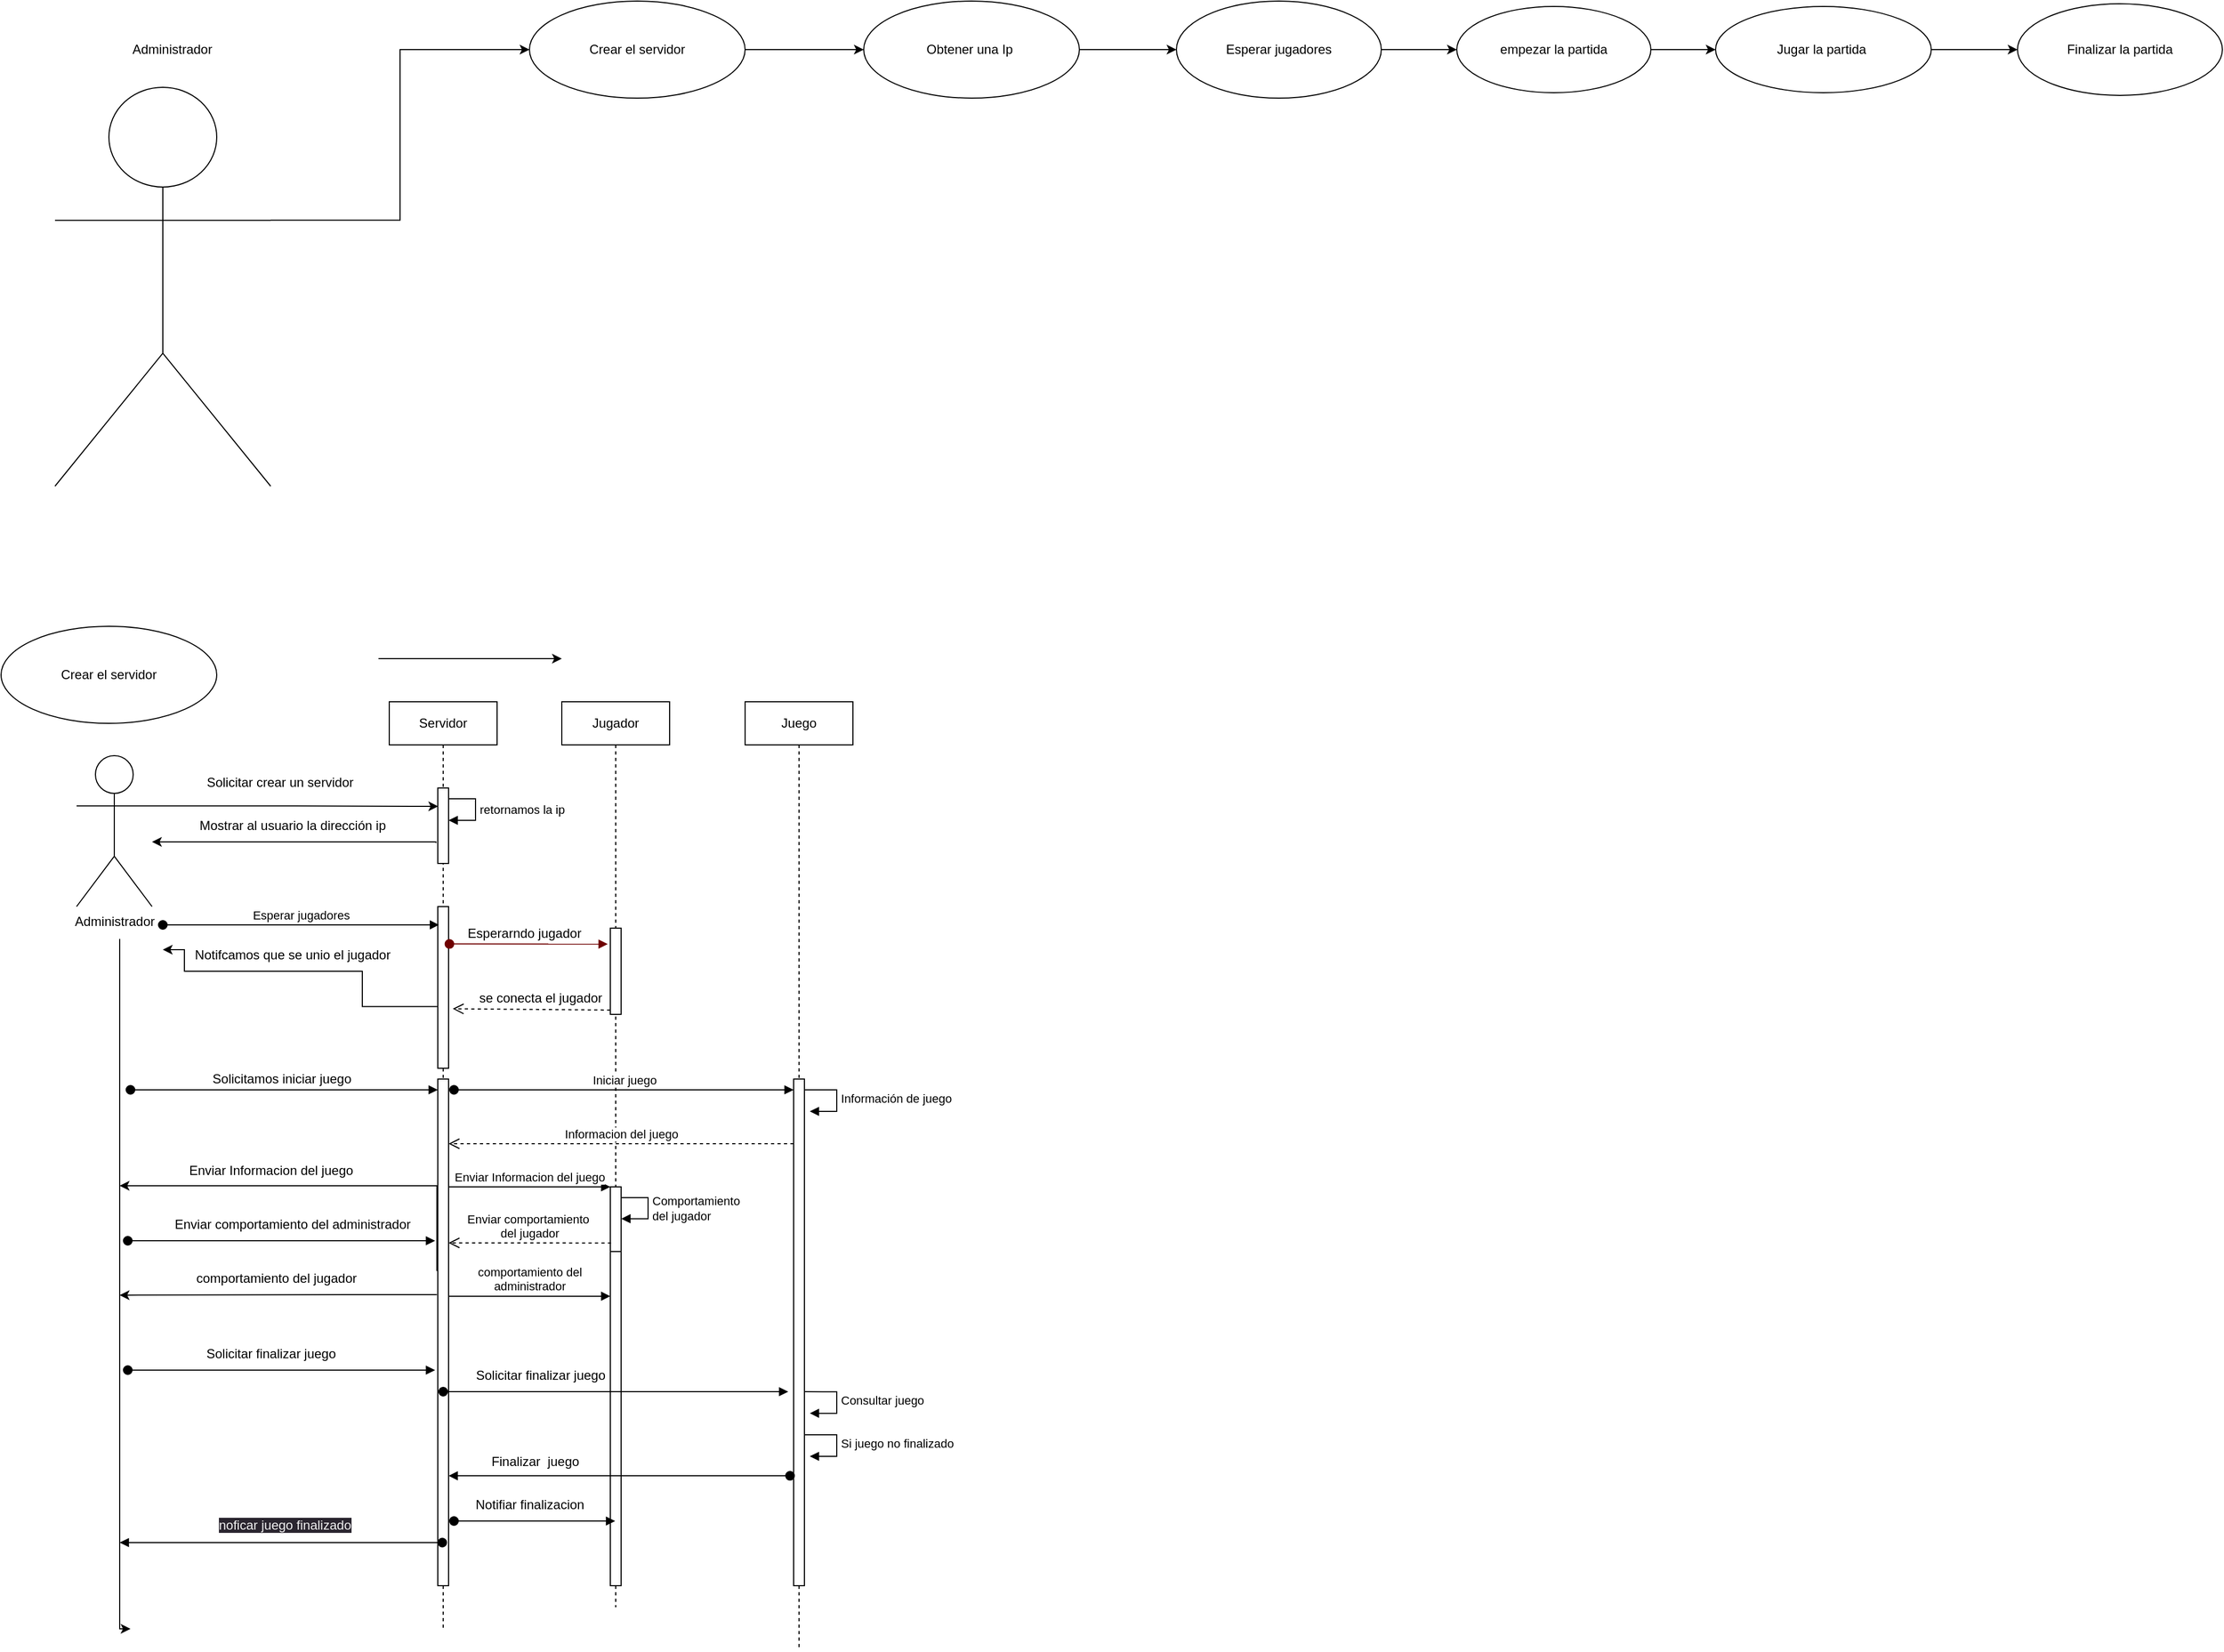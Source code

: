 <mxfile version="20.8.16" type="device"><diagram name="Página-1" id="Dd2w_sKkpY7ZzxhD8kP8"><mxGraphModel dx="1329" dy="809" grid="1" gridSize="10" guides="1" tooltips="1" connect="1" arrows="1" fold="1" page="1" pageScale="1" pageWidth="3300" pageHeight="4681" math="0" shadow="0"><root><mxCell id="0"/><mxCell id="1" parent="0"/><mxCell id="Tk4BI1dM1k7t2p53197--10" style="edgeStyle=orthogonalEdgeStyle;rounded=0;orthogonalLoop=1;jettySize=auto;html=1;exitX=1;exitY=0.333;exitDx=0;exitDy=0;exitPerimeter=0;entryX=0;entryY=0.5;entryDx=0;entryDy=0;" edge="1" parent="1" source="Tk4BI1dM1k7t2p53197--5" target="Tk4BI1dM1k7t2p53197--9"><mxGeometry relative="1" as="geometry"/></mxCell><mxCell id="Tk4BI1dM1k7t2p53197--5" value="" style="shape=umlActor;verticalLabelPosition=bottom;verticalAlign=top;html=1;" vertex="1" parent="1"><mxGeometry x="100" y="200" width="200" height="370" as="geometry"/></mxCell><mxCell id="Tk4BI1dM1k7t2p53197--7" value="Administrador&amp;nbsp;" style="text;html=1;align=center;verticalAlign=middle;resizable=0;points=[];autosize=1;strokeColor=none;fillColor=none;" vertex="1" parent="1"><mxGeometry x="160" y="150" width="100" height="30" as="geometry"/></mxCell><mxCell id="Tk4BI1dM1k7t2p53197--12" style="edgeStyle=orthogonalEdgeStyle;rounded=0;orthogonalLoop=1;jettySize=auto;html=1;exitX=1;exitY=0.5;exitDx=0;exitDy=0;entryX=0;entryY=0.5;entryDx=0;entryDy=0;" edge="1" parent="1" source="Tk4BI1dM1k7t2p53197--9" target="Tk4BI1dM1k7t2p53197--11"><mxGeometry relative="1" as="geometry"/></mxCell><mxCell id="Tk4BI1dM1k7t2p53197--9" value="Crear el servidor" style="ellipse;whiteSpace=wrap;html=1;" vertex="1" parent="1"><mxGeometry x="540" y="120" width="200" height="90" as="geometry"/></mxCell><mxCell id="Tk4BI1dM1k7t2p53197--14" style="edgeStyle=orthogonalEdgeStyle;rounded=0;orthogonalLoop=1;jettySize=auto;html=1;exitX=1;exitY=0.5;exitDx=0;exitDy=0;" edge="1" parent="1" source="Tk4BI1dM1k7t2p53197--11" target="Tk4BI1dM1k7t2p53197--13"><mxGeometry relative="1" as="geometry"/></mxCell><mxCell id="Tk4BI1dM1k7t2p53197--11" value="Obtener una Ip&amp;nbsp;" style="ellipse;whiteSpace=wrap;html=1;" vertex="1" parent="1"><mxGeometry x="850" y="120" width="200" height="90" as="geometry"/></mxCell><mxCell id="Tk4BI1dM1k7t2p53197--16" style="edgeStyle=orthogonalEdgeStyle;rounded=0;orthogonalLoop=1;jettySize=auto;html=1;exitX=1;exitY=0.5;exitDx=0;exitDy=0;entryX=0;entryY=0.5;entryDx=0;entryDy=0;" edge="1" parent="1" source="Tk4BI1dM1k7t2p53197--13" target="Tk4BI1dM1k7t2p53197--15"><mxGeometry relative="1" as="geometry"/></mxCell><mxCell id="Tk4BI1dM1k7t2p53197--13" value="Esperar jugadores" style="ellipse;whiteSpace=wrap;html=1;" vertex="1" parent="1"><mxGeometry x="1140" y="120" width="190" height="90" as="geometry"/></mxCell><mxCell id="Tk4BI1dM1k7t2p53197--18" style="edgeStyle=orthogonalEdgeStyle;rounded=0;orthogonalLoop=1;jettySize=auto;html=1;exitX=1;exitY=0.5;exitDx=0;exitDy=0;entryX=0;entryY=0.5;entryDx=0;entryDy=0;" edge="1" parent="1" source="Tk4BI1dM1k7t2p53197--15" target="Tk4BI1dM1k7t2p53197--17"><mxGeometry relative="1" as="geometry"/></mxCell><mxCell id="Tk4BI1dM1k7t2p53197--15" value="empezar la partida" style="ellipse;whiteSpace=wrap;html=1;" vertex="1" parent="1"><mxGeometry x="1400" y="125" width="180" height="80" as="geometry"/></mxCell><mxCell id="Tk4BI1dM1k7t2p53197--20" style="edgeStyle=orthogonalEdgeStyle;rounded=0;orthogonalLoop=1;jettySize=auto;html=1;exitX=1;exitY=0.5;exitDx=0;exitDy=0;entryX=0;entryY=0.5;entryDx=0;entryDy=0;" edge="1" parent="1" source="Tk4BI1dM1k7t2p53197--17" target="Tk4BI1dM1k7t2p53197--19"><mxGeometry relative="1" as="geometry"/></mxCell><mxCell id="Tk4BI1dM1k7t2p53197--17" value="Jugar la partida&amp;nbsp;" style="ellipse;whiteSpace=wrap;html=1;" vertex="1" parent="1"><mxGeometry x="1640" y="125" width="200" height="80" as="geometry"/></mxCell><mxCell id="Tk4BI1dM1k7t2p53197--19" value="Finalizar la partida" style="ellipse;whiteSpace=wrap;html=1;" vertex="1" parent="1"><mxGeometry x="1920" y="122.5" width="190" height="85" as="geometry"/></mxCell><mxCell id="Tk4BI1dM1k7t2p53197--21" value="Crear el servidor" style="ellipse;whiteSpace=wrap;html=1;" vertex="1" parent="1"><mxGeometry x="50" y="700" width="200" height="90" as="geometry"/></mxCell><mxCell id="Tk4BI1dM1k7t2p53197--22" value="Servidor" style="shape=umlLifeline;perimeter=lifelinePerimeter;whiteSpace=wrap;html=1;container=1;collapsible=0;recursiveResize=0;outlineConnect=0;" vertex="1" parent="1"><mxGeometry x="410" y="770" width="100" height="860" as="geometry"/></mxCell><mxCell id="Tk4BI1dM1k7t2p53197--40" value="" style="html=1;points=[];perimeter=orthogonalPerimeter;" vertex="1" parent="Tk4BI1dM1k7t2p53197--22"><mxGeometry x="45" y="190" width="10" height="150" as="geometry"/></mxCell><mxCell id="Tk4BI1dM1k7t2p53197--54" value="" style="html=1;points=[];perimeter=orthogonalPerimeter;" vertex="1" parent="Tk4BI1dM1k7t2p53197--22"><mxGeometry x="45" y="350" width="10" height="470" as="geometry"/></mxCell><mxCell id="Tk4BI1dM1k7t2p53197--55" value="" style="html=1;verticalAlign=bottom;startArrow=oval;endArrow=block;startSize=8;rounded=0;" edge="1" target="Tk4BI1dM1k7t2p53197--54" parent="Tk4BI1dM1k7t2p53197--22"><mxGeometry x="-0.158" y="10" relative="1" as="geometry"><mxPoint x="-240" y="360" as="sourcePoint"/><mxPoint as="offset"/></mxGeometry></mxCell><mxCell id="Tk4BI1dM1k7t2p53197--69" value="" style="html=1;points=[];perimeter=orthogonalPerimeter;" vertex="1" parent="Tk4BI1dM1k7t2p53197--22"><mxGeometry x="45" y="80" width="10" height="70" as="geometry"/></mxCell><mxCell id="Tk4BI1dM1k7t2p53197--73" value="retornamos la ip" style="edgeStyle=orthogonalEdgeStyle;html=1;align=left;spacingLeft=2;endArrow=block;rounded=0;" edge="1" target="Tk4BI1dM1k7t2p53197--69" parent="Tk4BI1dM1k7t2p53197--22" source="Tk4BI1dM1k7t2p53197--69"><mxGeometry relative="1" as="geometry"><mxPoint x="80" y="90" as="sourcePoint"/><Array as="points"><mxPoint x="80" y="90"/><mxPoint x="80" y="110"/></Array><mxPoint x="85" y="110" as="targetPoint"/></mxGeometry></mxCell><mxCell id="Tk4BI1dM1k7t2p53197--89" value="comportamiento del&lt;br&gt;administrador" style="html=1;verticalAlign=bottom;endArrow=block;entryX=0;entryY=0;rounded=0;" edge="1" parent="Tk4BI1dM1k7t2p53197--22"><mxGeometry relative="1" as="geometry"><mxPoint x="55" y="551.47" as="sourcePoint"/><mxPoint x="205" y="551.47" as="targetPoint"/></mxGeometry></mxCell><mxCell id="Tk4BI1dM1k7t2p53197--90" style="edgeStyle=orthogonalEdgeStyle;rounded=0;orthogonalLoop=1;jettySize=auto;html=1;exitX=-0.083;exitY=0.379;exitDx=0;exitDy=0;exitPerimeter=0;" edge="1" parent="Tk4BI1dM1k7t2p53197--22"><mxGeometry relative="1" as="geometry"><mxPoint x="44.17" y="550.01" as="sourcePoint"/><mxPoint x="-250" y="550.47" as="targetPoint"/><Array as="points"><mxPoint x="-35" y="550.47"/><mxPoint x="-250" y="550.47"/></Array></mxGeometry></mxCell><mxCell id="Tk4BI1dM1k7t2p53197--24" style="edgeStyle=orthogonalEdgeStyle;rounded=0;orthogonalLoop=1;jettySize=auto;html=1;exitX=1;exitY=0.333;exitDx=0;exitDy=0;exitPerimeter=0;entryX=0.033;entryY=0.213;entryDx=0;entryDy=0;entryPerimeter=0;" edge="1" parent="1" source="Tk4BI1dM1k7t2p53197--23"><mxGeometry relative="1" as="geometry"><mxPoint x="455.33" y="867.04" as="targetPoint"/></mxGeometry></mxCell><mxCell id="Tk4BI1dM1k7t2p53197--23" value="Administrador" style="shape=umlActor;verticalLabelPosition=bottom;verticalAlign=top;html=1;" vertex="1" parent="1"><mxGeometry x="120" y="820" width="70" height="140" as="geometry"/></mxCell><mxCell id="Tk4BI1dM1k7t2p53197--26" value="Solicitar crear un servidor&amp;nbsp;" style="text;html=1;align=center;verticalAlign=middle;resizable=0;points=[];autosize=1;strokeColor=none;fillColor=none;" vertex="1" parent="1"><mxGeometry x="230" y="830" width="160" height="30" as="geometry"/></mxCell><mxCell id="Tk4BI1dM1k7t2p53197--35" style="edgeStyle=orthogonalEdgeStyle;rounded=0;orthogonalLoop=1;jettySize=auto;html=1;exitX=-0.167;exitY=0.638;exitDx=0;exitDy=0;exitPerimeter=0;" edge="1" parent="1" target="Tk4BI1dM1k7t2p53197--23"><mxGeometry relative="1" as="geometry"><mxPoint x="453.33" y="901.04" as="sourcePoint"/><mxPoint x="610" y="920" as="targetPoint"/><Array as="points"><mxPoint x="260" y="900"/><mxPoint x="260" y="900"/></Array></mxGeometry></mxCell><mxCell id="Tk4BI1dM1k7t2p53197--36" value="Mostrar al usuario la dirección ip" style="text;html=1;align=center;verticalAlign=middle;resizable=0;points=[];autosize=1;strokeColor=none;fillColor=none;" vertex="1" parent="1"><mxGeometry x="220" y="870" width="200" height="30" as="geometry"/></mxCell><mxCell id="Tk4BI1dM1k7t2p53197--37" style="edgeStyle=orthogonalEdgeStyle;rounded=0;orthogonalLoop=1;jettySize=auto;html=1;" edge="1" parent="1"><mxGeometry relative="1" as="geometry"><mxPoint x="400" y="730" as="sourcePoint"/><mxPoint x="570" y="730" as="targetPoint"/><Array as="points"><mxPoint x="550" y="730"/></Array></mxGeometry></mxCell><mxCell id="Tk4BI1dM1k7t2p53197--41" value="Esperar jugadores" style="html=1;verticalAlign=bottom;startArrow=oval;endArrow=block;startSize=8;rounded=0;entryX=0.12;entryY=0.113;entryDx=0;entryDy=0;entryPerimeter=0;" edge="1" target="Tk4BI1dM1k7t2p53197--40" parent="1"><mxGeometry relative="1" as="geometry"><mxPoint x="200" y="977" as="sourcePoint"/></mxGeometry></mxCell><mxCell id="Tk4BI1dM1k7t2p53197--43" value="Jugador" style="shape=umlLifeline;perimeter=lifelinePerimeter;whiteSpace=wrap;html=1;container=1;collapsible=0;recursiveResize=0;outlineConnect=0;" vertex="1" parent="1"><mxGeometry x="570" y="770" width="100" height="840" as="geometry"/></mxCell><mxCell id="Tk4BI1dM1k7t2p53197--47" value="" style="html=1;points=[];perimeter=orthogonalPerimeter;" vertex="1" parent="Tk4BI1dM1k7t2p53197--43"><mxGeometry x="45" y="210" width="10" height="80" as="geometry"/></mxCell><mxCell id="Tk4BI1dM1k7t2p53197--80" value="" style="html=1;points=[];perimeter=orthogonalPerimeter;" vertex="1" parent="Tk4BI1dM1k7t2p53197--43"><mxGeometry x="45" y="450" width="10" height="80" as="geometry"/></mxCell><mxCell id="Tk4BI1dM1k7t2p53197--86" value="Comportamiento&lt;br&gt;del jugador" style="edgeStyle=orthogonalEdgeStyle;html=1;align=left;spacingLeft=2;endArrow=block;rounded=0;entryX=1.019;entryY=0.37;entryDx=0;entryDy=0;entryPerimeter=0;" edge="1" parent="Tk4BI1dM1k7t2p53197--43" target="Tk4BI1dM1k7t2p53197--80"><mxGeometry relative="1" as="geometry"><mxPoint x="55" y="460" as="sourcePoint"/><Array as="points"><mxPoint x="80" y="460"/><mxPoint x="80" y="480"/></Array><mxPoint x="60" y="480" as="targetPoint"/></mxGeometry></mxCell><mxCell id="Tk4BI1dM1k7t2p53197--88" value="" style="html=1;points=[];perimeter=orthogonalPerimeter;" vertex="1" parent="Tk4BI1dM1k7t2p53197--43"><mxGeometry x="45" y="510" width="10" height="310" as="geometry"/></mxCell><mxCell id="Tk4BI1dM1k7t2p53197--45" value="" style="html=1;verticalAlign=bottom;startArrow=oval;endArrow=block;startSize=8;rounded=0;exitX=1.08;exitY=0.231;exitDx=0;exitDy=0;exitPerimeter=0;entryX=-0.241;entryY=0.185;entryDx=0;entryDy=0;entryPerimeter=0;fillColor=#a20025;strokeColor=#6F0000;" edge="1" target="Tk4BI1dM1k7t2p53197--47" parent="1" source="Tk4BI1dM1k7t2p53197--40"><mxGeometry x="0.383" y="5" relative="1" as="geometry"><mxPoint x="730" y="980" as="sourcePoint"/><mxPoint x="790" y="994.65" as="targetPoint"/><mxPoint as="offset"/></mxGeometry></mxCell><mxCell id="Tk4BI1dM1k7t2p53197--46" value="Esperarndo jugador" style="text;html=1;align=center;verticalAlign=middle;resizable=0;points=[];autosize=1;strokeColor=none;fillColor=none;" vertex="1" parent="1"><mxGeometry x="470" y="970" width="130" height="30" as="geometry"/></mxCell><mxCell id="Tk4BI1dM1k7t2p53197--49" value="" style="html=1;verticalAlign=bottom;endArrow=open;dashed=1;endSize=8;exitX=0;exitY=0.95;rounded=0;entryX=1.389;entryY=0.632;entryDx=0;entryDy=0;entryPerimeter=0;" edge="1" source="Tk4BI1dM1k7t2p53197--47" parent="1" target="Tk4BI1dM1k7t2p53197--40"><mxGeometry relative="1" as="geometry"><mxPoint x="720" y="1086" as="targetPoint"/></mxGeometry></mxCell><mxCell id="Tk4BI1dM1k7t2p53197--51" value="se conecta el jugador" style="text;html=1;align=center;verticalAlign=middle;resizable=0;points=[];autosize=1;strokeColor=none;fillColor=none;" vertex="1" parent="1"><mxGeometry x="480" y="1030" width="140" height="30" as="geometry"/></mxCell><mxCell id="Tk4BI1dM1k7t2p53197--52" value="Juego" style="shape=umlLifeline;perimeter=lifelinePerimeter;whiteSpace=wrap;html=1;container=1;collapsible=0;recursiveResize=0;outlineConnect=0;" vertex="1" parent="1"><mxGeometry x="740" y="770" width="100" height="880" as="geometry"/></mxCell><mxCell id="Tk4BI1dM1k7t2p53197--63" value="" style="html=1;points=[];perimeter=orthogonalPerimeter;" vertex="1" parent="Tk4BI1dM1k7t2p53197--52"><mxGeometry x="45" y="350" width="10" height="470" as="geometry"/></mxCell><mxCell id="Tk4BI1dM1k7t2p53197--79" value="Información de juego" style="edgeStyle=orthogonalEdgeStyle;html=1;align=left;spacingLeft=2;endArrow=block;rounded=0;entryX=1;entryY=0;" edge="1" parent="Tk4BI1dM1k7t2p53197--52"><mxGeometry relative="1" as="geometry"><mxPoint x="55" y="360" as="sourcePoint"/><Array as="points"><mxPoint x="85" y="360"/><mxPoint x="85" y="380"/></Array><mxPoint x="60" y="380" as="targetPoint"/></mxGeometry></mxCell><mxCell id="Tk4BI1dM1k7t2p53197--104" value="Consultar juego" style="edgeStyle=orthogonalEdgeStyle;html=1;align=left;spacingLeft=2;endArrow=block;rounded=0;entryX=1;entryY=0;" edge="1" parent="Tk4BI1dM1k7t2p53197--52"><mxGeometry relative="1" as="geometry"><mxPoint x="55" y="640.06" as="sourcePoint"/><Array as="points"><mxPoint x="85" y="640.06"/><mxPoint x="85" y="660.06"/></Array><mxPoint x="60" y="660.06" as="targetPoint"/></mxGeometry></mxCell><mxCell id="Tk4BI1dM1k7t2p53197--105" value="Si juego no finalizado" style="edgeStyle=orthogonalEdgeStyle;html=1;align=left;spacingLeft=2;endArrow=block;rounded=0;entryX=1;entryY=0;" edge="1" parent="Tk4BI1dM1k7t2p53197--52"><mxGeometry relative="1" as="geometry"><mxPoint x="55" y="680.0" as="sourcePoint"/><Array as="points"><mxPoint x="85" y="680"/><mxPoint x="85" y="700"/></Array><mxPoint x="60" y="700.0" as="targetPoint"/></mxGeometry></mxCell><mxCell id="Tk4BI1dM1k7t2p53197--56" style="edgeStyle=orthogonalEdgeStyle;rounded=0;orthogonalLoop=1;jettySize=auto;html=1;exitX=-0.056;exitY=0.618;exitDx=0;exitDy=0;exitPerimeter=0;" edge="1" parent="1" source="Tk4BI1dM1k7t2p53197--40"><mxGeometry relative="1" as="geometry"><mxPoint x="235" y="1020.02" as="sourcePoint"/><mxPoint x="200" y="1000" as="targetPoint"/><Array as="points"><mxPoint x="385" y="1053"/><mxPoint x="385" y="1020"/><mxPoint x="220" y="1020"/><mxPoint x="220" y="1000"/></Array></mxGeometry></mxCell><mxCell id="Tk4BI1dM1k7t2p53197--57" value="Notifcamos que se unio el jugador" style="text;html=1;align=center;verticalAlign=middle;resizable=0;points=[];autosize=1;strokeColor=none;fillColor=none;" vertex="1" parent="1"><mxGeometry x="220" y="990" width="200" height="30" as="geometry"/></mxCell><mxCell id="Tk4BI1dM1k7t2p53197--58" style="edgeStyle=orthogonalEdgeStyle;rounded=0;orthogonalLoop=1;jettySize=auto;html=1;" edge="1" parent="1"><mxGeometry relative="1" as="geometry"><mxPoint x="160" y="990" as="sourcePoint"/><mxPoint x="170" y="1630" as="targetPoint"/><Array as="points"><mxPoint x="160" y="1070"/><mxPoint x="160" y="1070"/></Array></mxGeometry></mxCell><mxCell id="Tk4BI1dM1k7t2p53197--62" value="Solicitamos iniciar juego" style="text;html=1;align=center;verticalAlign=middle;resizable=0;points=[];autosize=1;strokeColor=none;fillColor=none;" vertex="1" parent="1"><mxGeometry x="235" y="1105" width="150" height="30" as="geometry"/></mxCell><mxCell id="Tk4BI1dM1k7t2p53197--64" value="Iniciar juego" style="html=1;verticalAlign=bottom;startArrow=oval;endArrow=block;startSize=8;rounded=0;" edge="1" target="Tk4BI1dM1k7t2p53197--63" parent="1"><mxGeometry relative="1" as="geometry"><mxPoint x="470" y="1130" as="sourcePoint"/></mxGeometry></mxCell><mxCell id="Tk4BI1dM1k7t2p53197--67" value="Informacion del juego" style="html=1;verticalAlign=bottom;endArrow=open;dashed=1;endSize=8;rounded=0;" edge="1" parent="1" source="Tk4BI1dM1k7t2p53197--63" target="Tk4BI1dM1k7t2p53197--54"><mxGeometry relative="1" as="geometry"><mxPoint x="785" y="1159.68" as="sourcePoint"/><mxPoint x="705" y="1159.68" as="targetPoint"/><Array as="points"><mxPoint x="690" y="1180"/></Array></mxGeometry></mxCell><mxCell id="Tk4BI1dM1k7t2p53197--81" value="Enviar Informacion del juego" style="html=1;verticalAlign=bottom;endArrow=block;entryX=0;entryY=0;rounded=0;" edge="1" target="Tk4BI1dM1k7t2p53197--80" parent="1" source="Tk4BI1dM1k7t2p53197--54"><mxGeometry relative="1" as="geometry"><mxPoint x="545" y="1220" as="sourcePoint"/></mxGeometry></mxCell><mxCell id="Tk4BI1dM1k7t2p53197--82" value="Enviar comportamiento&amp;nbsp;&lt;br&gt;del jugador" style="html=1;verticalAlign=bottom;endArrow=open;dashed=1;endSize=8;exitX=0.072;exitY=0.652;rounded=0;exitDx=0;exitDy=0;exitPerimeter=0;" edge="1" source="Tk4BI1dM1k7t2p53197--80" parent="1" target="Tk4BI1dM1k7t2p53197--54"><mxGeometry relative="1" as="geometry"><mxPoint x="545" y="1296" as="targetPoint"/><Array as="points"><mxPoint x="550" y="1272"/></Array></mxGeometry></mxCell><mxCell id="Tk4BI1dM1k7t2p53197--83" style="edgeStyle=orthogonalEdgeStyle;rounded=0;orthogonalLoop=1;jettySize=auto;html=1;exitX=-0.083;exitY=0.379;exitDx=0;exitDy=0;exitPerimeter=0;" edge="1" parent="1" source="Tk4BI1dM1k7t2p53197--54"><mxGeometry relative="1" as="geometry"><mxPoint x="225" y="1169.58" as="sourcePoint"/><mxPoint x="160" y="1219" as="targetPoint"/><Array as="points"><mxPoint x="375" y="1219"/><mxPoint x="160" y="1219"/></Array></mxGeometry></mxCell><mxCell id="Tk4BI1dM1k7t2p53197--84" value="Enviar Informacion del juego" style="text;html=1;align=center;verticalAlign=middle;resizable=0;points=[];autosize=1;strokeColor=none;fillColor=none;" vertex="1" parent="1"><mxGeometry x="210" y="1190" width="180" height="30" as="geometry"/></mxCell><mxCell id="Tk4BI1dM1k7t2p53197--85" value="" style="html=1;verticalAlign=bottom;startArrow=oval;endArrow=block;startSize=8;rounded=0;" edge="1" parent="1"><mxGeometry x="-0.158" y="10" relative="1" as="geometry"><mxPoint x="167.5" y="1270" as="sourcePoint"/><mxPoint x="452.5" y="1270" as="targetPoint"/><mxPoint as="offset"/></mxGeometry></mxCell><mxCell id="Tk4BI1dM1k7t2p53197--87" value="Enviar comportamiento del administrador" style="text;html=1;align=center;verticalAlign=middle;resizable=0;points=[];autosize=1;strokeColor=none;fillColor=none;" vertex="1" parent="1"><mxGeometry x="200" y="1240" width="240" height="30" as="geometry"/></mxCell><mxCell id="Tk4BI1dM1k7t2p53197--91" value="comportamiento del jugador" style="text;html=1;align=center;verticalAlign=middle;resizable=0;points=[];autosize=1;strokeColor=none;fillColor=none;" vertex="1" parent="1"><mxGeometry x="220" y="1290" width="170" height="30" as="geometry"/></mxCell><mxCell id="Tk4BI1dM1k7t2p53197--92" value="" style="html=1;verticalAlign=bottom;startArrow=oval;endArrow=block;startSize=8;rounded=0;" edge="1" parent="1"><mxGeometry x="-0.158" y="10" relative="1" as="geometry"><mxPoint x="167.5" y="1390" as="sourcePoint"/><mxPoint x="452.5" y="1390" as="targetPoint"/><mxPoint as="offset"/></mxGeometry></mxCell><mxCell id="Tk4BI1dM1k7t2p53197--93" value="Solicitar finalizar juego" style="text;html=1;align=center;verticalAlign=middle;resizable=0;points=[];autosize=1;strokeColor=none;fillColor=none;" vertex="1" parent="1"><mxGeometry x="230" y="1360" width="140" height="30" as="geometry"/></mxCell><mxCell id="Tk4BI1dM1k7t2p53197--94" value="" style="html=1;verticalAlign=bottom;startArrow=oval;endArrow=block;startSize=8;rounded=0;" edge="1" parent="1" target="Tk4BI1dM1k7t2p53197--43"><mxGeometry x="-0.158" y="10" relative="1" as="geometry"><mxPoint x="470" y="1530" as="sourcePoint"/><mxPoint x="745" y="1390" as="targetPoint"/><mxPoint as="offset"/><Array as="points"><mxPoint x="540" y="1530"/></Array></mxGeometry></mxCell><mxCell id="Tk4BI1dM1k7t2p53197--96" value="Notifiar finalizacion" style="text;html=1;align=center;verticalAlign=middle;resizable=0;points=[];autosize=1;strokeColor=none;fillColor=none;" vertex="1" parent="1"><mxGeometry x="480" y="1500" width="120" height="30" as="geometry"/></mxCell><mxCell id="Tk4BI1dM1k7t2p53197--103" value="" style="html=1;verticalAlign=bottom;startArrow=oval;endArrow=block;startSize=8;rounded=0;" edge="1" parent="1"><mxGeometry x="-0.158" y="10" relative="1" as="geometry"><mxPoint x="460" y="1410" as="sourcePoint"/><mxPoint x="780" y="1410" as="targetPoint"/><mxPoint as="offset"/></mxGeometry></mxCell><mxCell id="Tk4BI1dM1k7t2p53197--106" value="" style="html=1;verticalAlign=bottom;startArrow=oval;endArrow=block;startSize=8;rounded=0;exitX=-0.333;exitY=0.783;exitDx=0;exitDy=0;exitPerimeter=0;" edge="1" parent="1" source="Tk4BI1dM1k7t2p53197--63" target="Tk4BI1dM1k7t2p53197--54"><mxGeometry x="-0.158" y="10" relative="1" as="geometry"><mxPoint x="550" y="1470" as="sourcePoint"/><mxPoint x="835" y="1470" as="targetPoint"/><mxPoint as="offset"/></mxGeometry></mxCell><mxCell id="Tk4BI1dM1k7t2p53197--107" value="Finalizar&amp;nbsp; juego" style="text;html=1;align=center;verticalAlign=middle;resizable=0;points=[];autosize=1;strokeColor=none;fillColor=none;" vertex="1" parent="1"><mxGeometry x="495" y="1460" width="100" height="30" as="geometry"/></mxCell><mxCell id="Tk4BI1dM1k7t2p53197--108" value="Solicitar finalizar juego" style="text;html=1;align=center;verticalAlign=middle;resizable=0;points=[];autosize=1;strokeColor=none;fillColor=none;" vertex="1" parent="1"><mxGeometry x="480" y="1380" width="140" height="30" as="geometry"/></mxCell><mxCell id="Tk4BI1dM1k7t2p53197--109" value="" style="html=1;verticalAlign=bottom;startArrow=oval;endArrow=block;startSize=8;rounded=0;exitX=-0.083;exitY=0.92;exitDx=0;exitDy=0;exitPerimeter=0;" edge="1" parent="1"><mxGeometry x="-0.158" y="10" relative="1" as="geometry"><mxPoint x="459.17" y="1550" as="sourcePoint"/><mxPoint x="160" y="1550" as="targetPoint"/><mxPoint as="offset"/></mxGeometry></mxCell><mxCell id="Tk4BI1dM1k7t2p53197--110" value="&lt;span style=&quot;color: rgb(240, 240, 240); font-family: Helvetica; font-size: 12px; font-style: normal; font-variant-ligatures: normal; font-variant-caps: normal; font-weight: 400; letter-spacing: normal; orphans: 2; text-align: center; text-indent: 0px; text-transform: none; widows: 2; word-spacing: 0px; -webkit-text-stroke-width: 0px; background-color: rgb(42, 37, 47); text-decoration-thickness: initial; text-decoration-style: initial; text-decoration-color: initial; float: none; display: inline !important;&quot;&gt;noficar juego finalizado&lt;/span&gt;" style="text;whiteSpace=wrap;html=1;" vertex="1" parent="1"><mxGeometry x="250" y="1520" width="180" height="40" as="geometry"/></mxCell></root></mxGraphModel></diagram></mxfile>